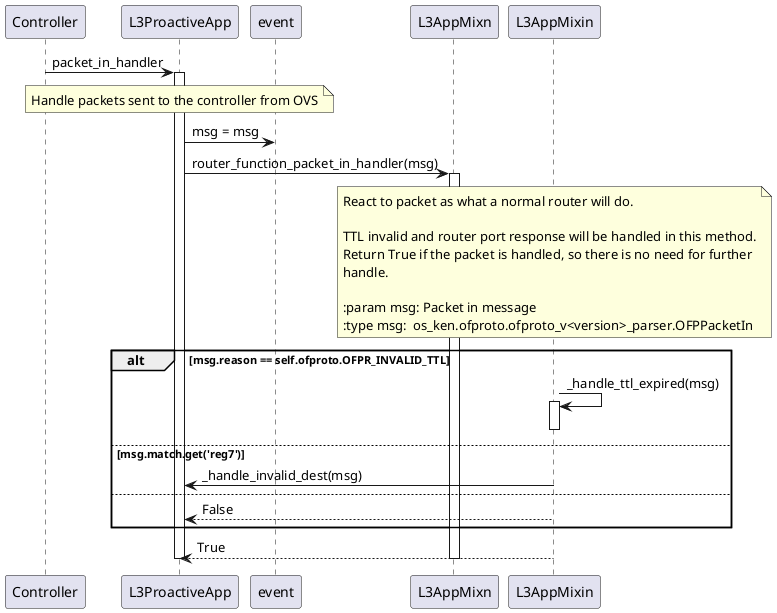 @startuml packet in
Controller->L3ProactiveApp:packet_in_handler
activate L3ProactiveApp
note over L3ProactiveApp
    Handle packets sent to the controller from OVS
end note
L3ProactiveApp->event:msg = msg
L3ProactiveApp->L3AppMixn:router_function_packet_in_handler(msg)
activate L3AppMixn
note over L3AppMixin
    React to packet as what a normal router will do.

    TTL invalid and router port response will be handled in this method.
    Return True if the packet is handled, so there is no need for further
    handle.

    :param msg: Packet in message
    :type msg:  os_ken.ofproto.ofproto_v<version>_parser.OFPPacketIn
end note

alt msg.reason == self.ofproto.OFPR_INVALID_TTL
    L3AppMixin->L3AppMixin:_handle_ttl_expired(msg)
    activate L3AppMixin
    
    deactivate
else msg.match.get('reg7')
    L3AppMixin->L3ProactiveApp:_handle_invalid_dest(msg)
else
    L3AppMixin-->L3ProactiveApp: False
end
L3AppMixin-->L3ProactiveApp: True
deactivate
deactivate
@enduml